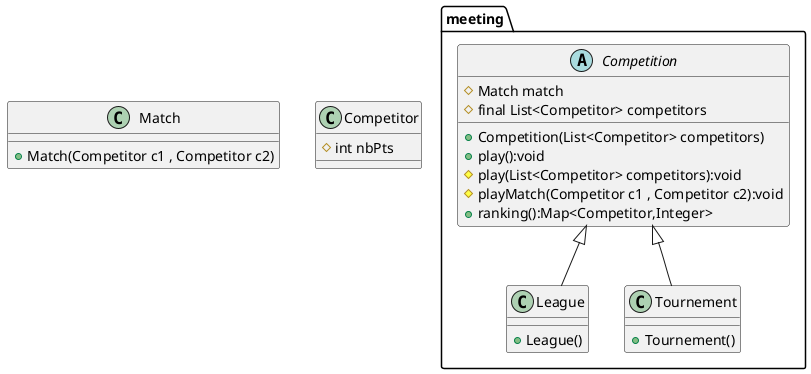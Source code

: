 @startuml



class Match{

+ Match(Competitor c1 , Competitor c2)
}

class Competitor{
# int nbPts
}

package meeting {

abstract class Competition{

# Match match
# final List<Competitor> competitors
+ Competition(List<Competitor> competitors)
+ play():void
# play(List<Competitor> competitors):void
# playMatch(Competitor c1 , Competitor c2):void
+ ranking():Map<Competitor,Integer>

}

class League{

+ League()

}
class Tournement{

+ Tournement()

}

Competition <|-- Tournement
Competition <|-- League
}
@enduml
